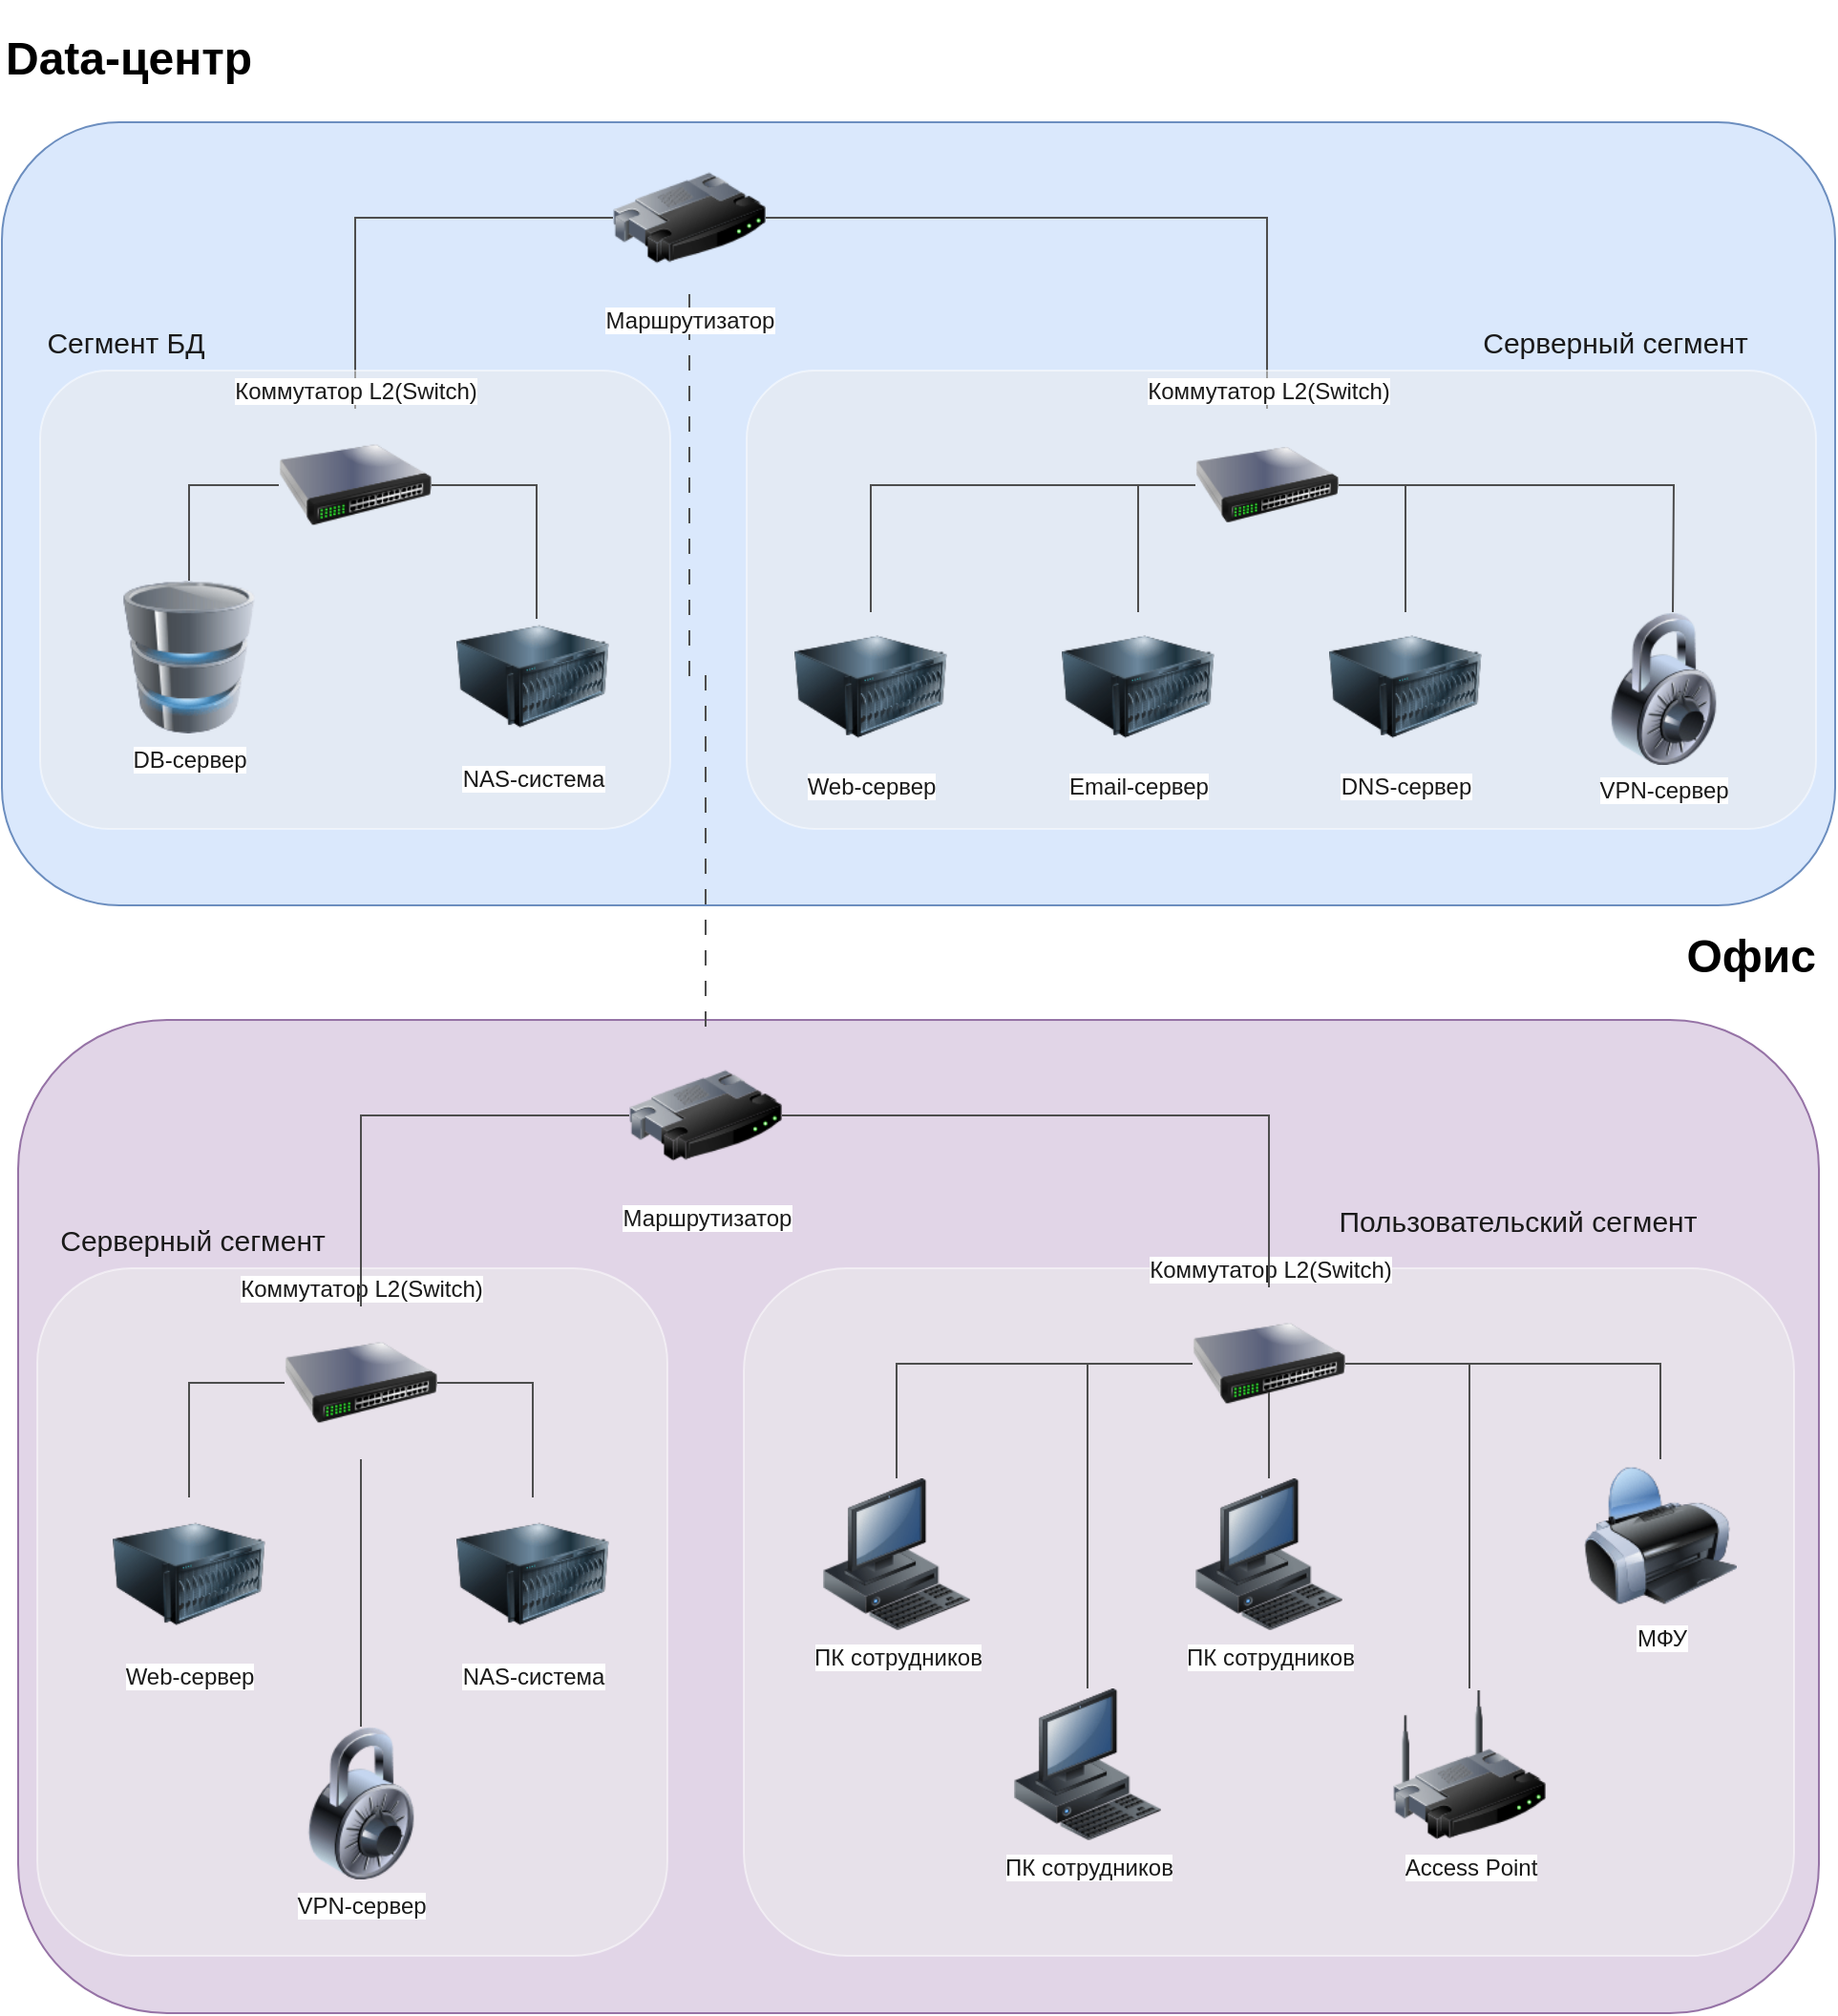 <mxfile version="26.2.14">
  <diagram name="Страница — 1" id="3ITn1DzWe7tszCngt_6Q">
    <mxGraphModel dx="2066" dy="1192" grid="1" gridSize="10" guides="1" tooltips="1" connect="1" arrows="1" fold="1" page="1" pageScale="1" pageWidth="1169" pageHeight="827" math="0" shadow="0">
      <root>
        <mxCell id="0" />
        <mxCell id="1" parent="0" />
        <mxCell id="GlFgaJyaD0ZN_Sb9lE5z-126" value="&lt;h1&gt;Офис&lt;/h1&gt;" style="rounded=1;whiteSpace=wrap;html=1;strokeColor=#9673a6;fillColor=#e1d5e7;labelPosition=center;verticalLabelPosition=top;align=right;verticalAlign=bottom;" vertex="1" parent="1">
          <mxGeometry x="38.5" y="680" width="943" height="520" as="geometry" />
        </mxCell>
        <mxCell id="GlFgaJyaD0ZN_Sb9lE5z-127" value="&lt;h1&gt;Data-центр&lt;/h1&gt;" style="rounded=1;whiteSpace=wrap;html=1;strokeColor=#6c8ebf;fillColor=#dae8fc;align=left;verticalAlign=bottom;labelPosition=center;verticalLabelPosition=top;" vertex="1" parent="1">
          <mxGeometry x="30" y="210" width="960" height="410" as="geometry" />
        </mxCell>
        <mxCell id="GlFgaJyaD0ZN_Sb9lE5z-128" style="edgeStyle=orthogonalEdgeStyle;rounded=0;orthogonalLoop=1;jettySize=auto;html=1;entryX=0.5;entryY=0;entryDx=0;entryDy=0;strokeColor=#4D4D4D;fontColor=#FFFFFF;endArrow=none;startFill=0;" edge="1" parent="1" source="GlFgaJyaD0ZN_Sb9lE5z-132" target="GlFgaJyaD0ZN_Sb9lE5z-139">
          <mxGeometry relative="1" as="geometry" />
        </mxCell>
        <mxCell id="GlFgaJyaD0ZN_Sb9lE5z-129" style="edgeStyle=orthogonalEdgeStyle;rounded=0;orthogonalLoop=1;jettySize=auto;html=1;entryX=0.5;entryY=0;entryDx=0;entryDy=0;strokeColor=#4D4D4D;fontColor=#FFFFFF;endArrow=none;startFill=0;" edge="1" parent="1" source="GlFgaJyaD0ZN_Sb9lE5z-132" target="GlFgaJyaD0ZN_Sb9lE5z-149">
          <mxGeometry relative="1" as="geometry" />
        </mxCell>
        <mxCell id="GlFgaJyaD0ZN_Sb9lE5z-130" style="edgeStyle=orthogonalEdgeStyle;rounded=0;orthogonalLoop=1;jettySize=auto;html=1;entryX=0.5;entryY=0;entryDx=0;entryDy=0;strokeColor=#4D4D4D;fontColor=#FFFFFF;endArrow=none;startFill=0;exitX=0.5;exitY=1;exitDx=0;exitDy=0;dashed=1;dashPattern=8 8;" edge="1" parent="1" source="GlFgaJyaD0ZN_Sb9lE5z-132" target="GlFgaJyaD0ZN_Sb9lE5z-135">
          <mxGeometry relative="1" as="geometry">
            <Array as="points">
              <mxPoint x="390" y="500" />
              <mxPoint x="399" y="500" />
            </Array>
          </mxGeometry>
        </mxCell>
        <mxCell id="GlFgaJyaD0ZN_Sb9lE5z-132" value="Маршрутизатор" style="image;html=1;image=img/lib/clip_art/networking/Router_128x128.png;strokeColor=#FFFFFF;fontColor=#1A1A1A;fillColor=#EEEEEE;" vertex="1" parent="1">
          <mxGeometry x="350" y="220" width="80" height="80" as="geometry" />
        </mxCell>
        <mxCell id="GlFgaJyaD0ZN_Sb9lE5z-136" value="" style="group;labelPosition=center;verticalLabelPosition=top;align=center;verticalAlign=bottom;" vertex="1" connectable="0" parent="1">
          <mxGeometry x="50" y="340" width="330" height="360" as="geometry" />
        </mxCell>
        <mxCell id="GlFgaJyaD0ZN_Sb9lE5z-137" value="" style="rounded=1;whiteSpace=wrap;html=1;strokeColor=#FFFFFF;fontColor=#1A1A1A;fillColor=#EEEEEE;opacity=50;" vertex="1" parent="GlFgaJyaD0ZN_Sb9lE5z-136">
          <mxGeometry width="330" height="240" as="geometry" />
        </mxCell>
        <mxCell id="GlFgaJyaD0ZN_Sb9lE5z-138" style="edgeStyle=orthogonalEdgeStyle;rounded=0;orthogonalLoop=1;jettySize=auto;html=1;entryX=0.5;entryY=0;entryDx=0;entryDy=0;strokeColor=#4D4D4D;fontColor=#FFFFFF;endArrow=none;startFill=0;" edge="1" parent="GlFgaJyaD0ZN_Sb9lE5z-136" source="GlFgaJyaD0ZN_Sb9lE5z-139" target="GlFgaJyaD0ZN_Sb9lE5z-140">
          <mxGeometry relative="1" as="geometry" />
        </mxCell>
        <mxCell id="GlFgaJyaD0ZN_Sb9lE5z-139" value="Коммутатор L2(Switch)" style="image;html=1;image=img/lib/clip_art/networking/Switch_128x128.png;strokeColor=#FFFFFF;fontColor=#1A1A1A;fillColor=#EEEEEE;labelPosition=center;verticalLabelPosition=top;align=center;verticalAlign=bottom;" vertex="1" parent="GlFgaJyaD0ZN_Sb9lE5z-136">
          <mxGeometry x="125" y="20" width="80" height="80" as="geometry" />
        </mxCell>
        <mxCell id="GlFgaJyaD0ZN_Sb9lE5z-140" value="DB-сервер" style="image;html=1;image=img/lib/clip_art/computers/Database_128x128.png;strokeColor=#FFFFFF;fontColor=#1A1A1A;fillColor=#EEEEEE;" vertex="1" parent="GlFgaJyaD0ZN_Sb9lE5z-136">
          <mxGeometry x="38" y="110" width="80" height="80" as="geometry" />
        </mxCell>
        <mxCell id="GlFgaJyaD0ZN_Sb9lE5z-141" value="NAS-система" style="image;html=1;image=img/lib/clip_art/computers/Server_128x128.png;strokeColor=#FFFFFF;fontColor=#1A1A1A;fillColor=#EEEEEE;" vertex="1" parent="GlFgaJyaD0ZN_Sb9lE5z-136">
          <mxGeometry x="218" y="120" width="80" height="80" as="geometry" />
        </mxCell>
        <mxCell id="GlFgaJyaD0ZN_Sb9lE5z-142" style="edgeStyle=orthogonalEdgeStyle;rounded=0;orthogonalLoop=1;jettySize=auto;html=1;entryX=0.525;entryY=0.125;entryDx=0;entryDy=0;entryPerimeter=0;strokeColor=#4D4D4D;fontColor=#FFFFFF;endArrow=none;startFill=0;" edge="1" parent="GlFgaJyaD0ZN_Sb9lE5z-136" source="GlFgaJyaD0ZN_Sb9lE5z-139" target="GlFgaJyaD0ZN_Sb9lE5z-141">
          <mxGeometry relative="1" as="geometry" />
        </mxCell>
        <mxCell id="GlFgaJyaD0ZN_Sb9lE5z-143" value="" style="group;labelPosition=center;verticalLabelPosition=top;align=center;verticalAlign=bottom;" vertex="1" connectable="0" parent="1">
          <mxGeometry x="420" y="340" width="560" height="360" as="geometry" />
        </mxCell>
        <mxCell id="GlFgaJyaD0ZN_Sb9lE5z-144" value="&lt;h3&gt;&lt;br&gt;&lt;/h3&gt;" style="rounded=1;whiteSpace=wrap;html=1;strokeColor=#FFFFFF;fontColor=#1A1A1A;fillColor=#EEEEEE;opacity=50;" vertex="1" parent="GlFgaJyaD0ZN_Sb9lE5z-143">
          <mxGeometry width="560" height="240" as="geometry" />
        </mxCell>
        <mxCell id="GlFgaJyaD0ZN_Sb9lE5z-145" style="edgeStyle=orthogonalEdgeStyle;rounded=0;orthogonalLoop=1;jettySize=auto;html=1;entryX=0.5;entryY=0;entryDx=0;entryDy=0;strokeColor=#4D4D4D;fontColor=#FFFFFF;endArrow=none;startFill=0;" edge="1" parent="GlFgaJyaD0ZN_Sb9lE5z-143" source="GlFgaJyaD0ZN_Sb9lE5z-149" target="GlFgaJyaD0ZN_Sb9lE5z-150">
          <mxGeometry relative="1" as="geometry" />
        </mxCell>
        <mxCell id="GlFgaJyaD0ZN_Sb9lE5z-146" style="edgeStyle=orthogonalEdgeStyle;rounded=0;orthogonalLoop=1;jettySize=auto;html=1;entryX=0.5;entryY=0;entryDx=0;entryDy=0;strokeColor=#4D4D4D;fontColor=#FFFFFF;exitX=0;exitY=0.5;exitDx=0;exitDy=0;endArrow=none;startFill=0;" edge="1" parent="GlFgaJyaD0ZN_Sb9lE5z-143" source="GlFgaJyaD0ZN_Sb9lE5z-149" target="GlFgaJyaD0ZN_Sb9lE5z-151">
          <mxGeometry relative="1" as="geometry" />
        </mxCell>
        <mxCell id="GlFgaJyaD0ZN_Sb9lE5z-147" style="edgeStyle=orthogonalEdgeStyle;rounded=0;orthogonalLoop=1;jettySize=auto;html=1;entryX=0.5;entryY=0;entryDx=0;entryDy=0;strokeColor=#4D4D4D;fontColor=#FFFFFF;endArrow=none;startFill=0;" edge="1" parent="GlFgaJyaD0ZN_Sb9lE5z-143" source="GlFgaJyaD0ZN_Sb9lE5z-149">
          <mxGeometry relative="1" as="geometry">
            <mxPoint x="485" y="126.486" as="targetPoint" />
          </mxGeometry>
        </mxCell>
        <mxCell id="GlFgaJyaD0ZN_Sb9lE5z-148" style="edgeStyle=orthogonalEdgeStyle;rounded=0;orthogonalLoop=1;jettySize=auto;html=1;entryX=0.5;entryY=0;entryDx=0;entryDy=0;strokeColor=#4D4D4D;fontColor=#FFFFFF;exitX=1;exitY=0.5;exitDx=0;exitDy=0;endArrow=none;startFill=0;" edge="1" parent="GlFgaJyaD0ZN_Sb9lE5z-143" source="GlFgaJyaD0ZN_Sb9lE5z-149" target="GlFgaJyaD0ZN_Sb9lE5z-152">
          <mxGeometry relative="1" as="geometry" />
        </mxCell>
        <mxCell id="GlFgaJyaD0ZN_Sb9lE5z-149" value="Коммутатор L2(Switch)" style="image;html=1;image=img/lib/clip_art/networking/Switch_128x128.png;strokeColor=#FFFFFF;fontColor=#1A1A1A;fillColor=#EEEEEE;labelPosition=center;verticalLabelPosition=top;align=center;verticalAlign=bottom;" vertex="1" parent="GlFgaJyaD0ZN_Sb9lE5z-143">
          <mxGeometry x="235" y="20" width="75" height="80" as="geometry" />
        </mxCell>
        <mxCell id="GlFgaJyaD0ZN_Sb9lE5z-150" value="Web-сервер" style="image;html=1;image=img/lib/clip_art/computers/Server_128x128.png;strokeColor=#FFFFFF;fontColor=#1A1A1A;fillColor=#EEEEEE;" vertex="1" parent="GlFgaJyaD0ZN_Sb9lE5z-143">
          <mxGeometry x="25" y="126.486" width="80" height="77.838" as="geometry" />
        </mxCell>
        <mxCell id="GlFgaJyaD0ZN_Sb9lE5z-151" value="Email-сервер" style="image;html=1;image=img/lib/clip_art/computers/Server_128x128.png;strokeColor=#FFFFFF;fontColor=#1A1A1A;fillColor=#EEEEEE;" vertex="1" parent="GlFgaJyaD0ZN_Sb9lE5z-143">
          <mxGeometry x="165" y="126.486" width="80" height="77.838" as="geometry" />
        </mxCell>
        <mxCell id="GlFgaJyaD0ZN_Sb9lE5z-152" value="DNS-сервер" style="image;html=1;image=img/lib/clip_art/computers/Server_128x128.png;strokeColor=#FFFFFF;fontColor=#1A1A1A;fillColor=#EEEEEE;" vertex="1" parent="GlFgaJyaD0ZN_Sb9lE5z-143">
          <mxGeometry x="305" y="126.486" width="80" height="77.838" as="geometry" />
        </mxCell>
        <mxCell id="GlFgaJyaD0ZN_Sb9lE5z-153" value="VPN-сервер" style="image;html=1;image=img/lib/clip_art/general/Lock_128x128.png;strokeColor=#FFFFFF;fontColor=#1A1A1A;fillColor=#EEEEEE;" vertex="1" parent="GlFgaJyaD0ZN_Sb9lE5z-143">
          <mxGeometry x="440" y="126.49" width="80" height="80" as="geometry" />
        </mxCell>
        <mxCell id="GlFgaJyaD0ZN_Sb9lE5z-154" value="&lt;font style=&quot;font-size: 15px;&quot;&gt;Серверный сегмент&lt;/font&gt;" style="text;strokeColor=none;align=center;fillColor=none;html=1;verticalAlign=middle;whiteSpace=wrap;rounded=0;fontColor=#1A1A1A;" vertex="1" parent="1">
          <mxGeometry x="780" y="310" width="190" height="30" as="geometry" />
        </mxCell>
        <mxCell id="GlFgaJyaD0ZN_Sb9lE5z-157" value="&lt;font style=&quot;font-size: 15px;&quot;&gt;Сегмент БД&lt;/font&gt;" style="text;strokeColor=none;align=center;fillColor=none;html=1;verticalAlign=middle;whiteSpace=wrap;rounded=0;fontColor=#1A1A1A;" vertex="1" parent="1">
          <mxGeometry x="50" y="310" width="90" height="30" as="geometry" />
        </mxCell>
        <mxCell id="GlFgaJyaD0ZN_Sb9lE5z-170" value="" style="rounded=1;whiteSpace=wrap;html=1;strokeColor=#FFFFFF;fontColor=#1A1A1A;fillColor=#EEEEEE;textOpacity=20;labelBackgroundColor=#CCE5FF;opacity=50;" vertex="1" parent="1">
          <mxGeometry x="48.5" y="810" width="330" height="360" as="geometry" />
        </mxCell>
        <mxCell id="GlFgaJyaD0ZN_Sb9lE5z-180" value="" style="group" vertex="1" connectable="0" parent="1">
          <mxGeometry x="30" y="780" width="318" height="350" as="geometry" />
        </mxCell>
        <mxCell id="GlFgaJyaD0ZN_Sb9lE5z-155" value="&lt;font style=&quot;font-size: 15px;&quot;&gt;Серверный сегмент&lt;/font&gt;" style="text;strokeColor=none;align=center;fillColor=none;html=1;verticalAlign=middle;whiteSpace=wrap;rounded=0;fontColor=#1A1A1A;" vertex="1" parent="GlFgaJyaD0ZN_Sb9lE5z-180">
          <mxGeometry width="200" height="30" as="geometry" />
        </mxCell>
        <mxCell id="GlFgaJyaD0ZN_Sb9lE5z-171" style="edgeStyle=orthogonalEdgeStyle;rounded=0;orthogonalLoop=1;jettySize=auto;html=1;entryX=0.5;entryY=0;entryDx=0;entryDy=0;strokeColor=#4D4D4D;fontColor=#FFFFFF;endArrow=none;startFill=0;" edge="1" parent="GlFgaJyaD0ZN_Sb9lE5z-180" source="GlFgaJyaD0ZN_Sb9lE5z-174" target="GlFgaJyaD0ZN_Sb9lE5z-175">
          <mxGeometry relative="1" as="geometry" />
        </mxCell>
        <mxCell id="GlFgaJyaD0ZN_Sb9lE5z-172" style="edgeStyle=orthogonalEdgeStyle;rounded=0;orthogonalLoop=1;jettySize=auto;html=1;entryX=0.5;entryY=0;entryDx=0;entryDy=0;strokeColor=#4D4D4D;fontColor=#FFFFFF;endArrow=none;startFill=0;" edge="1" parent="GlFgaJyaD0ZN_Sb9lE5z-180" source="GlFgaJyaD0ZN_Sb9lE5z-174" target="GlFgaJyaD0ZN_Sb9lE5z-176">
          <mxGeometry relative="1" as="geometry" />
        </mxCell>
        <mxCell id="GlFgaJyaD0ZN_Sb9lE5z-173" style="edgeStyle=orthogonalEdgeStyle;rounded=0;orthogonalLoop=1;jettySize=auto;html=1;entryX=0.5;entryY=0;entryDx=0;entryDy=0;strokeColor=#4D4D4D;fontColor=#FFFFFF;endArrow=none;startFill=0;" edge="1" parent="GlFgaJyaD0ZN_Sb9lE5z-180" source="GlFgaJyaD0ZN_Sb9lE5z-174" target="GlFgaJyaD0ZN_Sb9lE5z-177">
          <mxGeometry relative="1" as="geometry" />
        </mxCell>
        <mxCell id="GlFgaJyaD0ZN_Sb9lE5z-174" value="Коммутатор L2(Switch)" style="image;html=1;image=img/lib/clip_art/networking/Switch_128x128.png;strokeColor=#FFFFFF;fontColor=#1A1A1A;fillColor=#EEEEEE;labelPosition=center;verticalLabelPosition=top;align=center;verticalAlign=bottom;" vertex="1" parent="GlFgaJyaD0ZN_Sb9lE5z-180">
          <mxGeometry x="148" y="50" width="80" height="80" as="geometry" />
        </mxCell>
        <mxCell id="GlFgaJyaD0ZN_Sb9lE5z-175" value="Web-сервер" style="image;html=1;image=img/lib/clip_art/computers/Server_128x128.png;strokeColor=#FFFFFF;fontColor=#1A1A1A;fillColor=#EEEEEE;" vertex="1" parent="GlFgaJyaD0ZN_Sb9lE5z-180">
          <mxGeometry x="58" y="150" width="80" height="80" as="geometry" />
        </mxCell>
        <mxCell id="GlFgaJyaD0ZN_Sb9lE5z-176" value="NAS-система" style="image;html=1;image=img/lib/clip_art/computers/Server_128x128.png;strokeColor=#FFFFFF;fontColor=#1A1A1A;fillColor=#EEEEEE;" vertex="1" parent="GlFgaJyaD0ZN_Sb9lE5z-180">
          <mxGeometry x="238" y="150" width="80" height="80" as="geometry" />
        </mxCell>
        <mxCell id="GlFgaJyaD0ZN_Sb9lE5z-177" value="VPN-сервер" style="image;html=1;image=img/lib/clip_art/general/Lock_128x128.png;strokeColor=#FFFFFF;fontColor=#1A1A1A;fillColor=#EEEEEE;" vertex="1" parent="GlFgaJyaD0ZN_Sb9lE5z-180">
          <mxGeometry x="148" y="270" width="80" height="80" as="geometry" />
        </mxCell>
        <mxCell id="GlFgaJyaD0ZN_Sb9lE5z-181" value="" style="group" vertex="1" connectable="0" parent="1">
          <mxGeometry x="358.5" y="690" width="80" height="80" as="geometry" />
        </mxCell>
        <mxCell id="GlFgaJyaD0ZN_Sb9lE5z-133" style="edgeStyle=orthogonalEdgeStyle;rounded=0;orthogonalLoop=1;jettySize=auto;html=1;entryX=0.5;entryY=0;entryDx=0;entryDy=0;strokeColor=#4D4D4D;fontColor=#FFFFFF;exitX=0;exitY=0.5;exitDx=0;exitDy=0;endArrow=none;startFill=0;" edge="1" parent="GlFgaJyaD0ZN_Sb9lE5z-181" source="GlFgaJyaD0ZN_Sb9lE5z-135" target="GlFgaJyaD0ZN_Sb9lE5z-174">
          <mxGeometry relative="1" as="geometry" />
        </mxCell>
        <mxCell id="GlFgaJyaD0ZN_Sb9lE5z-135" value="Маршрутизатор" style="image;html=1;image=img/lib/clip_art/networking/Router_128x128.png;strokeColor=#FFFFFF;fontColor=#1A1A1A;fillColor=#EEEEEE;" vertex="1" parent="GlFgaJyaD0ZN_Sb9lE5z-181">
          <mxGeometry width="80" height="80" as="geometry" />
        </mxCell>
        <mxCell id="GlFgaJyaD0ZN_Sb9lE5z-182" value="" style="group" vertex="1" connectable="0" parent="1">
          <mxGeometry x="418.5" y="770" width="550" height="400" as="geometry" />
        </mxCell>
        <mxCell id="GlFgaJyaD0ZN_Sb9lE5z-156" value="&lt;span style=&quot;font-size: 15px;&quot;&gt;Пользовательский сегмент&lt;/span&gt;" style="text;strokeColor=none;align=center;fillColor=none;html=1;verticalAlign=middle;whiteSpace=wrap;rounded=0;fontColor=#1A1A1A;" vertex="1" parent="GlFgaJyaD0ZN_Sb9lE5z-182">
          <mxGeometry x="260" width="290" height="30" as="geometry" />
        </mxCell>
        <mxCell id="GlFgaJyaD0ZN_Sb9lE5z-158" value="" style="rounded=1;whiteSpace=wrap;html=1;strokeColor=#FFFFFF;fontColor=#1A1A1A;fillColor=#EEEEEE;opacity=50;" vertex="1" parent="GlFgaJyaD0ZN_Sb9lE5z-182">
          <mxGeometry y="40" width="550" height="360" as="geometry" />
        </mxCell>
        <mxCell id="GlFgaJyaD0ZN_Sb9lE5z-159" style="edgeStyle=orthogonalEdgeStyle;rounded=0;orthogonalLoop=1;jettySize=auto;html=1;entryX=0.5;entryY=0;entryDx=0;entryDy=0;strokeColor=#4D4D4D;fontColor=#FFFFFF;endArrow=none;startFill=0;" edge="1" parent="GlFgaJyaD0ZN_Sb9lE5z-182" source="GlFgaJyaD0ZN_Sb9lE5z-164" target="GlFgaJyaD0ZN_Sb9lE5z-167">
          <mxGeometry relative="1" as="geometry" />
        </mxCell>
        <mxCell id="GlFgaJyaD0ZN_Sb9lE5z-160" style="edgeStyle=orthogonalEdgeStyle;rounded=0;orthogonalLoop=1;jettySize=auto;html=1;entryX=0.5;entryY=0;entryDx=0;entryDy=0;strokeColor=#4D4D4D;fontColor=#FFFFFF;endArrow=none;startFill=0;" edge="1" parent="GlFgaJyaD0ZN_Sb9lE5z-182" source="GlFgaJyaD0ZN_Sb9lE5z-164" target="GlFgaJyaD0ZN_Sb9lE5z-165">
          <mxGeometry relative="1" as="geometry" />
        </mxCell>
        <mxCell id="GlFgaJyaD0ZN_Sb9lE5z-161" style="edgeStyle=orthogonalEdgeStyle;rounded=0;orthogonalLoop=1;jettySize=auto;html=1;entryX=0.5;entryY=0;entryDx=0;entryDy=0;strokeColor=#4D4D4D;fontColor=#FFFFFF;endArrow=none;startFill=0;" edge="1" parent="GlFgaJyaD0ZN_Sb9lE5z-182" source="GlFgaJyaD0ZN_Sb9lE5z-164" target="GlFgaJyaD0ZN_Sb9lE5z-166">
          <mxGeometry relative="1" as="geometry" />
        </mxCell>
        <mxCell id="GlFgaJyaD0ZN_Sb9lE5z-162" style="edgeStyle=orthogonalEdgeStyle;rounded=0;orthogonalLoop=1;jettySize=auto;html=1;entryX=0.5;entryY=0;entryDx=0;entryDy=0;strokeColor=#4D4D4D;fontColor=#FFFFFF;endArrow=none;startFill=0;" edge="1" parent="GlFgaJyaD0ZN_Sb9lE5z-182" source="GlFgaJyaD0ZN_Sb9lE5z-164" target="GlFgaJyaD0ZN_Sb9lE5z-168">
          <mxGeometry relative="1" as="geometry" />
        </mxCell>
        <mxCell id="GlFgaJyaD0ZN_Sb9lE5z-163" style="edgeStyle=orthogonalEdgeStyle;rounded=0;orthogonalLoop=1;jettySize=auto;html=1;entryX=0.5;entryY=0;entryDx=0;entryDy=0;strokeColor=#4D4D4D;fontColor=#FFFFFF;endArrow=none;startFill=0;" edge="1" parent="GlFgaJyaD0ZN_Sb9lE5z-182" target="GlFgaJyaD0ZN_Sb9lE5z-169">
          <mxGeometry relative="1" as="geometry">
            <mxPoint x="280" y="80" as="sourcePoint" />
            <Array as="points">
              <mxPoint x="275" y="90" />
              <mxPoint x="275" y="90" />
            </Array>
          </mxGeometry>
        </mxCell>
        <mxCell id="GlFgaJyaD0ZN_Sb9lE5z-164" value="Коммутатор L2(Switch)" style="image;html=1;image=img/lib/clip_art/networking/Switch_128x128.png;strokeColor=#FFFFFF;fontColor=#1A1A1A;fillColor=#EEEEEE;labelPosition=center;verticalLabelPosition=top;align=center;verticalAlign=bottom;" vertex="1" parent="GlFgaJyaD0ZN_Sb9lE5z-182">
          <mxGeometry x="235" y="50" width="80" height="80" as="geometry" />
        </mxCell>
        <mxCell id="GlFgaJyaD0ZN_Sb9lE5z-165" value="МФУ" style="image;html=1;image=img/lib/clip_art/computers/Printer_128x128.png;strokeColor=#FFFFFF;fontColor=#1A1A1A;fillColor=#EEEEEE;" vertex="1" parent="GlFgaJyaD0ZN_Sb9lE5z-182">
          <mxGeometry x="440" y="140" width="80" height="80" as="geometry" />
        </mxCell>
        <mxCell id="GlFgaJyaD0ZN_Sb9lE5z-166" value="Access Point" style="image;html=1;image=img/lib/clip_art/networking/Wireless_Router_128x128.png;strokeColor=#FFFFFF;fontColor=#1A1A1A;fillColor=#EEEEEE;" vertex="1" parent="GlFgaJyaD0ZN_Sb9lE5z-182">
          <mxGeometry x="340" y="260" width="80" height="80" as="geometry" />
        </mxCell>
        <mxCell id="GlFgaJyaD0ZN_Sb9lE5z-167" value="ПК сотрудников" style="image;html=1;image=img/lib/clip_art/computers/Workstation_128x128.png;strokeColor=#FFFFFF;fontColor=#1A1A1A;fillColor=#EEEEEE;" vertex="1" parent="GlFgaJyaD0ZN_Sb9lE5z-182">
          <mxGeometry x="40" y="150" width="80" height="80" as="geometry" />
        </mxCell>
        <mxCell id="GlFgaJyaD0ZN_Sb9lE5z-168" value="ПК сотрудников" style="image;html=1;image=img/lib/clip_art/computers/Workstation_128x128.png;strokeColor=#FFFFFF;fontColor=#1A1A1A;fillColor=#EEEEEE;" vertex="1" parent="GlFgaJyaD0ZN_Sb9lE5z-182">
          <mxGeometry x="140" y="260" width="80" height="80" as="geometry" />
        </mxCell>
        <mxCell id="GlFgaJyaD0ZN_Sb9lE5z-169" value="ПК сотрудников" style="image;html=1;image=img/lib/clip_art/computers/Workstation_128x128.png;strokeColor=#FFFFFF;fontColor=#1A1A1A;fillColor=#EEEEEE;" vertex="1" parent="GlFgaJyaD0ZN_Sb9lE5z-182">
          <mxGeometry x="235" y="150" width="80" height="80" as="geometry" />
        </mxCell>
        <mxCell id="GlFgaJyaD0ZN_Sb9lE5z-134" style="edgeStyle=orthogonalEdgeStyle;rounded=0;orthogonalLoop=1;jettySize=auto;html=1;entryX=0.5;entryY=0;entryDx=0;entryDy=0;strokeColor=#4D4D4D;fontColor=#FFFFFF;exitX=1;exitY=0.5;exitDx=0;exitDy=0;endArrow=none;startFill=0;" edge="1" parent="1" source="GlFgaJyaD0ZN_Sb9lE5z-135" target="GlFgaJyaD0ZN_Sb9lE5z-164">
          <mxGeometry relative="1" as="geometry" />
        </mxCell>
      </root>
    </mxGraphModel>
  </diagram>
</mxfile>
